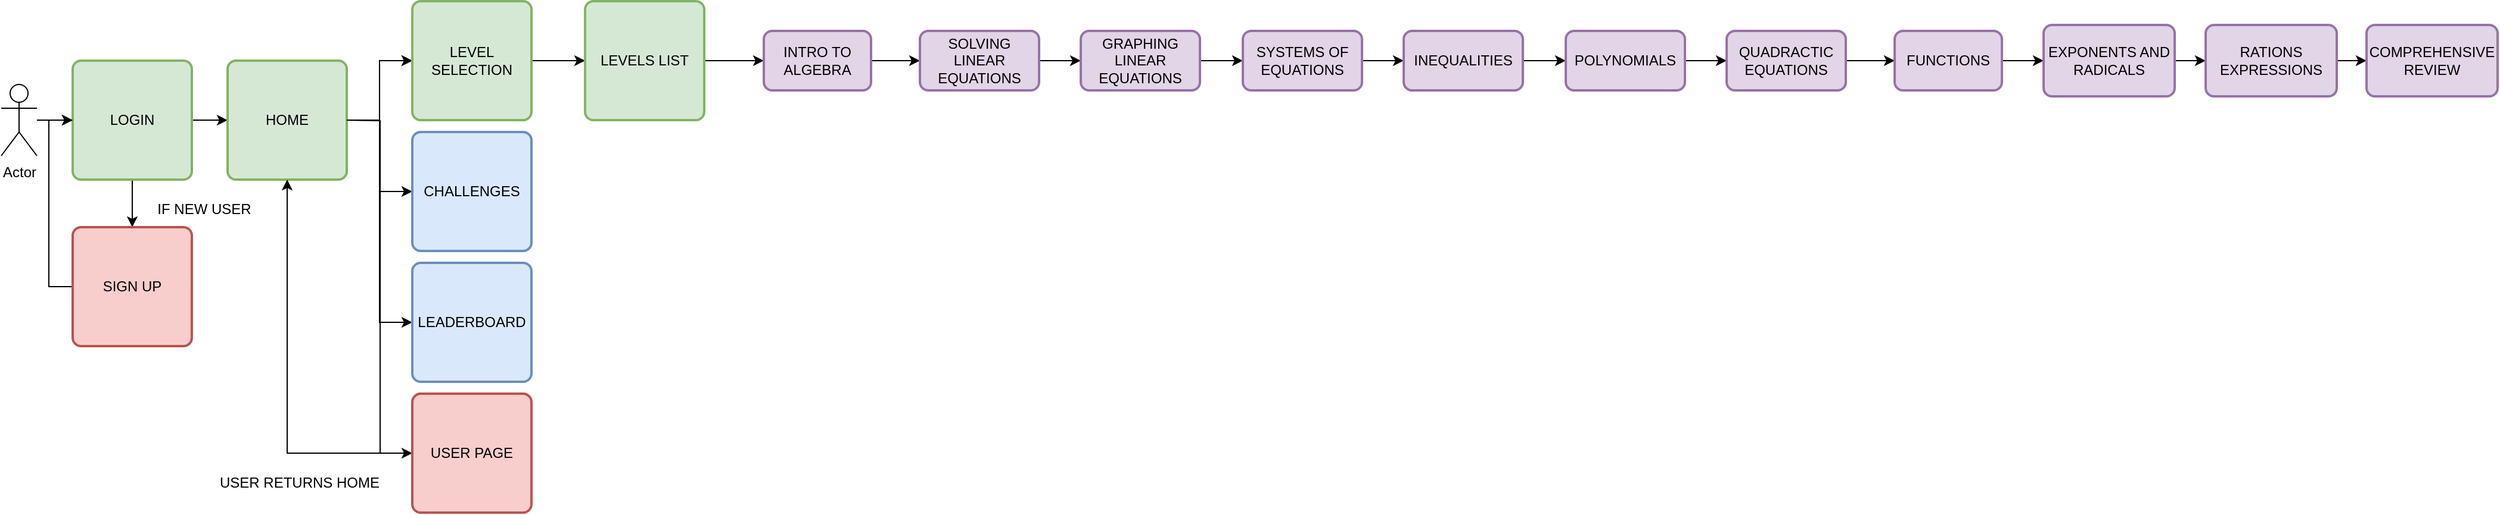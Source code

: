 <mxfile version="25.0.3">
  <diagram name="Page-1" id="i9FeLITrhWndN_9dJNux">
    <mxGraphModel dx="1762" dy="791" grid="1" gridSize="10" guides="1" tooltips="1" connect="1" arrows="1" fold="1" page="1" pageScale="1" pageWidth="850" pageHeight="1100" math="0" shadow="0">
      <root>
        <mxCell id="0" />
        <mxCell id="1" parent="0" />
        <mxCell id="liBEOMwWcHnnp5ZD2fOm-6" value="" style="edgeStyle=orthogonalEdgeStyle;rounded=0;orthogonalLoop=1;jettySize=auto;html=1;" edge="1" parent="1" source="liBEOMwWcHnnp5ZD2fOm-1" target="liBEOMwWcHnnp5ZD2fOm-2">
          <mxGeometry relative="1" as="geometry" />
        </mxCell>
        <mxCell id="liBEOMwWcHnnp5ZD2fOm-10" value="" style="edgeStyle=orthogonalEdgeStyle;rounded=0;orthogonalLoop=1;jettySize=auto;html=1;" edge="1" parent="1" source="liBEOMwWcHnnp5ZD2fOm-1" target="liBEOMwWcHnnp5ZD2fOm-9">
          <mxGeometry relative="1" as="geometry" />
        </mxCell>
        <mxCell id="liBEOMwWcHnnp5ZD2fOm-1" value="LOGIN" style="rounded=1;whiteSpace=wrap;html=1;absoluteArcSize=1;arcSize=14;strokeWidth=2;fillColor=#d5e8d4;strokeColor=#82b366;" vertex="1" parent="1">
          <mxGeometry x="90" y="100" width="100" height="100" as="geometry" />
        </mxCell>
        <mxCell id="liBEOMwWcHnnp5ZD2fOm-8" style="edgeStyle=orthogonalEdgeStyle;rounded=0;orthogonalLoop=1;jettySize=auto;html=1;exitX=0;exitY=0.5;exitDx=0;exitDy=0;entryX=0;entryY=0.5;entryDx=0;entryDy=0;" edge="1" parent="1" source="liBEOMwWcHnnp5ZD2fOm-2" target="liBEOMwWcHnnp5ZD2fOm-1">
          <mxGeometry relative="1" as="geometry" />
        </mxCell>
        <mxCell id="liBEOMwWcHnnp5ZD2fOm-2" value="SIGN UP" style="rounded=1;whiteSpace=wrap;html=1;absoluteArcSize=1;arcSize=14;strokeWidth=2;fillColor=#f8cecc;strokeColor=#b85450;" vertex="1" parent="1">
          <mxGeometry x="90" y="240" width="100" height="100" as="geometry" />
        </mxCell>
        <mxCell id="liBEOMwWcHnnp5ZD2fOm-5" style="edgeStyle=orthogonalEdgeStyle;rounded=0;orthogonalLoop=1;jettySize=auto;html=1;entryX=0;entryY=0.5;entryDx=0;entryDy=0;" edge="1" parent="1" source="liBEOMwWcHnnp5ZD2fOm-3" target="liBEOMwWcHnnp5ZD2fOm-1">
          <mxGeometry relative="1" as="geometry" />
        </mxCell>
        <mxCell id="liBEOMwWcHnnp5ZD2fOm-3" value="Actor" style="shape=umlActor;verticalLabelPosition=bottom;verticalAlign=top;html=1;outlineConnect=0;" vertex="1" parent="1">
          <mxGeometry x="30" y="120" width="30" height="60" as="geometry" />
        </mxCell>
        <mxCell id="liBEOMwWcHnnp5ZD2fOm-7" value="IF NEW USER" style="text;html=1;align=center;verticalAlign=middle;resizable=0;points=[];autosize=1;strokeColor=none;fillColor=none;" vertex="1" parent="1">
          <mxGeometry x="150" y="210" width="100" height="30" as="geometry" />
        </mxCell>
        <mxCell id="liBEOMwWcHnnp5ZD2fOm-33" value="" style="edgeStyle=orthogonalEdgeStyle;rounded=0;orthogonalLoop=1;jettySize=auto;html=1;" edge="1" parent="1" source="liBEOMwWcHnnp5ZD2fOm-9" target="liBEOMwWcHnnp5ZD2fOm-13">
          <mxGeometry relative="1" as="geometry" />
        </mxCell>
        <mxCell id="liBEOMwWcHnnp5ZD2fOm-9" value="HOME" style="rounded=1;whiteSpace=wrap;html=1;absoluteArcSize=1;arcSize=14;strokeWidth=2;fillColor=#d5e8d4;strokeColor=#82b366;" vertex="1" parent="1">
          <mxGeometry x="220" y="100" width="100" height="100" as="geometry" />
        </mxCell>
        <mxCell id="liBEOMwWcHnnp5ZD2fOm-15" style="edgeStyle=orthogonalEdgeStyle;rounded=0;orthogonalLoop=1;jettySize=auto;html=1;entryX=0;entryY=0.5;entryDx=0;entryDy=0;" edge="1" parent="1" source="liBEOMwWcHnnp5ZD2fOm-9" target="liBEOMwWcHnnp5ZD2fOm-13">
          <mxGeometry relative="1" as="geometry" />
        </mxCell>
        <mxCell id="liBEOMwWcHnnp5ZD2fOm-16" style="edgeStyle=orthogonalEdgeStyle;rounded=0;orthogonalLoop=1;jettySize=auto;html=1;entryX=0;entryY=0.5;entryDx=0;entryDy=0;" edge="1" parent="1" source="liBEOMwWcHnnp5ZD2fOm-9" target="liBEOMwWcHnnp5ZD2fOm-12">
          <mxGeometry relative="1" as="geometry" />
        </mxCell>
        <mxCell id="liBEOMwWcHnnp5ZD2fOm-17" style="edgeStyle=orthogonalEdgeStyle;rounded=0;orthogonalLoop=1;jettySize=auto;html=1;entryX=0;entryY=0.5;entryDx=0;entryDy=0;" edge="1" parent="1" source="liBEOMwWcHnnp5ZD2fOm-9" target="liBEOMwWcHnnp5ZD2fOm-11">
          <mxGeometry relative="1" as="geometry" />
        </mxCell>
        <mxCell id="liBEOMwWcHnnp5ZD2fOm-18" style="edgeStyle=orthogonalEdgeStyle;rounded=0;orthogonalLoop=1;jettySize=auto;html=1;entryX=0;entryY=0.5;entryDx=0;entryDy=0;" edge="1" parent="1" target="liBEOMwWcHnnp5ZD2fOm-14">
          <mxGeometry relative="1" as="geometry">
            <mxPoint x="320" y="150" as="sourcePoint" />
          </mxGeometry>
        </mxCell>
        <mxCell id="liBEOMwWcHnnp5ZD2fOm-11" value="LEADERBOARD" style="rounded=1;whiteSpace=wrap;html=1;absoluteArcSize=1;arcSize=14;strokeWidth=2;fillColor=#dae8fc;strokeColor=#6c8ebf;container=0;" vertex="1" parent="1">
          <mxGeometry x="375" y="270" width="100" height="100" as="geometry" />
        </mxCell>
        <mxCell id="liBEOMwWcHnnp5ZD2fOm-12" value="CHALLENGES" style="rounded=1;whiteSpace=wrap;html=1;absoluteArcSize=1;arcSize=14;strokeWidth=2;fillColor=#dae8fc;strokeColor=#6c8ebf;container=0;" vertex="1" parent="1">
          <mxGeometry x="375" y="160" width="100" height="100" as="geometry" />
        </mxCell>
        <mxCell id="liBEOMwWcHnnp5ZD2fOm-24" value="" style="edgeStyle=orthogonalEdgeStyle;rounded=0;orthogonalLoop=1;jettySize=auto;html=1;" edge="1" parent="1" source="liBEOMwWcHnnp5ZD2fOm-13" target="liBEOMwWcHnnp5ZD2fOm-23">
          <mxGeometry relative="1" as="geometry" />
        </mxCell>
        <mxCell id="liBEOMwWcHnnp5ZD2fOm-13" value="LEVEL SELECTION" style="rounded=1;whiteSpace=wrap;html=1;absoluteArcSize=1;arcSize=14;strokeWidth=2;fillColor=#d5e8d4;strokeColor=#82b366;container=0;" vertex="1" parent="1">
          <mxGeometry x="375" y="50" width="100" height="100" as="geometry" />
        </mxCell>
        <mxCell id="liBEOMwWcHnnp5ZD2fOm-35" style="edgeStyle=orthogonalEdgeStyle;rounded=0;orthogonalLoop=1;jettySize=auto;html=1;entryX=0.5;entryY=1;entryDx=0;entryDy=0;" edge="1" parent="1" source="liBEOMwWcHnnp5ZD2fOm-14" target="liBEOMwWcHnnp5ZD2fOm-9">
          <mxGeometry relative="1" as="geometry" />
        </mxCell>
        <mxCell id="liBEOMwWcHnnp5ZD2fOm-14" value="USER PAGE" style="rounded=1;whiteSpace=wrap;html=1;absoluteArcSize=1;arcSize=14;strokeWidth=2;fillColor=#f8cecc;strokeColor=#b85450;container=0;" vertex="1" parent="1">
          <mxGeometry x="375" y="380" width="100" height="100" as="geometry" />
        </mxCell>
        <mxCell id="liBEOMwWcHnnp5ZD2fOm-38" style="edgeStyle=orthogonalEdgeStyle;rounded=0;orthogonalLoop=1;jettySize=auto;html=1;entryX=0;entryY=0.5;entryDx=0;entryDy=0;" edge="1" parent="1" source="liBEOMwWcHnnp5ZD2fOm-23" target="liBEOMwWcHnnp5ZD2fOm-37">
          <mxGeometry relative="1" as="geometry" />
        </mxCell>
        <mxCell id="liBEOMwWcHnnp5ZD2fOm-23" value="LEVELS LIST" style="rounded=1;whiteSpace=wrap;html=1;absoluteArcSize=1;arcSize=14;strokeWidth=2;fillColor=#d5e8d4;strokeColor=#82b366;container=0;" vertex="1" parent="1">
          <mxGeometry x="520" y="50" width="100" height="100" as="geometry" />
        </mxCell>
        <mxCell id="liBEOMwWcHnnp5ZD2fOm-36" value="USER RETURNS HOME" style="text;html=1;align=center;verticalAlign=middle;resizable=0;points=[];autosize=1;strokeColor=none;fillColor=none;" vertex="1" parent="1">
          <mxGeometry x="200" y="440" width="160" height="30" as="geometry" />
        </mxCell>
        <mxCell id="liBEOMwWcHnnp5ZD2fOm-72" value="" style="group" vertex="1" connectable="0" parent="1">
          <mxGeometry x="670" y="70" width="1455" height="60" as="geometry" />
        </mxCell>
        <mxCell id="liBEOMwWcHnnp5ZD2fOm-46" value="" style="edgeStyle=orthogonalEdgeStyle;rounded=0;orthogonalLoop=1;jettySize=auto;html=1;" edge="1" parent="liBEOMwWcHnnp5ZD2fOm-72" source="liBEOMwWcHnnp5ZD2fOm-37" target="liBEOMwWcHnnp5ZD2fOm-45">
          <mxGeometry relative="1" as="geometry" />
        </mxCell>
        <mxCell id="liBEOMwWcHnnp5ZD2fOm-37" value="INTRO TO ALGEBRA" style="rounded=1;whiteSpace=wrap;html=1;absoluteArcSize=1;arcSize=14;strokeWidth=2;fillColor=#e1d5e7;strokeColor=#9673a6;container=0;" vertex="1" parent="liBEOMwWcHnnp5ZD2fOm-72">
          <mxGeometry y="5" width="90" height="50" as="geometry" />
        </mxCell>
        <mxCell id="liBEOMwWcHnnp5ZD2fOm-48" value="" style="edgeStyle=orthogonalEdgeStyle;rounded=0;orthogonalLoop=1;jettySize=auto;html=1;" edge="1" parent="liBEOMwWcHnnp5ZD2fOm-72" source="liBEOMwWcHnnp5ZD2fOm-45" target="liBEOMwWcHnnp5ZD2fOm-47">
          <mxGeometry relative="1" as="geometry" />
        </mxCell>
        <mxCell id="liBEOMwWcHnnp5ZD2fOm-45" value="SOLVING LINEAR EQUATIONS" style="rounded=1;whiteSpace=wrap;html=1;absoluteArcSize=1;arcSize=14;strokeWidth=2;fillColor=#e1d5e7;strokeColor=#9673a6;container=0;" vertex="1" parent="liBEOMwWcHnnp5ZD2fOm-72">
          <mxGeometry x="131" y="5" width="100" height="50" as="geometry" />
        </mxCell>
        <mxCell id="liBEOMwWcHnnp5ZD2fOm-50" value="" style="edgeStyle=orthogonalEdgeStyle;rounded=0;orthogonalLoop=1;jettySize=auto;html=1;" edge="1" parent="liBEOMwWcHnnp5ZD2fOm-72" source="liBEOMwWcHnnp5ZD2fOm-47" target="liBEOMwWcHnnp5ZD2fOm-49">
          <mxGeometry relative="1" as="geometry" />
        </mxCell>
        <mxCell id="liBEOMwWcHnnp5ZD2fOm-47" value="GRAPHING LINEAR EQUATIONS" style="rounded=1;whiteSpace=wrap;html=1;absoluteArcSize=1;arcSize=14;strokeWidth=2;fillColor=#e1d5e7;strokeColor=#9673a6;container=0;" vertex="1" parent="liBEOMwWcHnnp5ZD2fOm-72">
          <mxGeometry x="266" y="5" width="100" height="50" as="geometry" />
        </mxCell>
        <mxCell id="liBEOMwWcHnnp5ZD2fOm-52" value="" style="edgeStyle=orthogonalEdgeStyle;rounded=0;orthogonalLoop=1;jettySize=auto;html=1;" edge="1" parent="liBEOMwWcHnnp5ZD2fOm-72" source="liBEOMwWcHnnp5ZD2fOm-49" target="liBEOMwWcHnnp5ZD2fOm-51">
          <mxGeometry relative="1" as="geometry" />
        </mxCell>
        <mxCell id="liBEOMwWcHnnp5ZD2fOm-49" value="SYSTEMS OF EQUATIONS" style="rounded=1;whiteSpace=wrap;html=1;absoluteArcSize=1;arcSize=14;strokeWidth=2;fillColor=#e1d5e7;strokeColor=#9673a6;container=0;" vertex="1" parent="liBEOMwWcHnnp5ZD2fOm-72">
          <mxGeometry x="402" y="5" width="100" height="50" as="geometry" />
        </mxCell>
        <mxCell id="liBEOMwWcHnnp5ZD2fOm-54" value="" style="edgeStyle=orthogonalEdgeStyle;rounded=0;orthogonalLoop=1;jettySize=auto;html=1;" edge="1" parent="liBEOMwWcHnnp5ZD2fOm-72" source="liBEOMwWcHnnp5ZD2fOm-51" target="liBEOMwWcHnnp5ZD2fOm-53">
          <mxGeometry relative="1" as="geometry" />
        </mxCell>
        <mxCell id="liBEOMwWcHnnp5ZD2fOm-51" value="INEQUALITIES" style="rounded=1;whiteSpace=wrap;html=1;absoluteArcSize=1;arcSize=14;strokeWidth=2;fillColor=#e1d5e7;strokeColor=#9673a6;container=0;" vertex="1" parent="liBEOMwWcHnnp5ZD2fOm-72">
          <mxGeometry x="537" y="5" width="100" height="50" as="geometry" />
        </mxCell>
        <mxCell id="liBEOMwWcHnnp5ZD2fOm-57" value="" style="edgeStyle=orthogonalEdgeStyle;rounded=0;orthogonalLoop=1;jettySize=auto;html=1;" edge="1" parent="liBEOMwWcHnnp5ZD2fOm-72" source="liBEOMwWcHnnp5ZD2fOm-53" target="liBEOMwWcHnnp5ZD2fOm-56">
          <mxGeometry relative="1" as="geometry" />
        </mxCell>
        <mxCell id="liBEOMwWcHnnp5ZD2fOm-53" value="POLYNOMIALS" style="rounded=1;whiteSpace=wrap;html=1;absoluteArcSize=1;arcSize=14;strokeWidth=2;fillColor=#e1d5e7;strokeColor=#9673a6;container=0;" vertex="1" parent="liBEOMwWcHnnp5ZD2fOm-72">
          <mxGeometry x="673" y="5" width="100" height="50" as="geometry" />
        </mxCell>
        <mxCell id="liBEOMwWcHnnp5ZD2fOm-59" value="" style="edgeStyle=orthogonalEdgeStyle;rounded=0;orthogonalLoop=1;jettySize=auto;html=1;" edge="1" parent="liBEOMwWcHnnp5ZD2fOm-72" source="liBEOMwWcHnnp5ZD2fOm-56" target="liBEOMwWcHnnp5ZD2fOm-58">
          <mxGeometry relative="1" as="geometry" />
        </mxCell>
        <mxCell id="liBEOMwWcHnnp5ZD2fOm-56" value="QUADRACTIC EQUATIONS" style="rounded=1;whiteSpace=wrap;html=1;absoluteArcSize=1;arcSize=14;strokeWidth=2;fillColor=#e1d5e7;strokeColor=#9673a6;container=0;" vertex="1" parent="liBEOMwWcHnnp5ZD2fOm-72">
          <mxGeometry x="808" y="5" width="100" height="50" as="geometry" />
        </mxCell>
        <mxCell id="liBEOMwWcHnnp5ZD2fOm-62" value="" style="edgeStyle=orthogonalEdgeStyle;rounded=0;orthogonalLoop=1;jettySize=auto;html=1;" edge="1" parent="liBEOMwWcHnnp5ZD2fOm-72" source="liBEOMwWcHnnp5ZD2fOm-58" target="liBEOMwWcHnnp5ZD2fOm-61">
          <mxGeometry relative="1" as="geometry" />
        </mxCell>
        <mxCell id="liBEOMwWcHnnp5ZD2fOm-58" value="FUNCTIONS" style="rounded=1;whiteSpace=wrap;html=1;absoluteArcSize=1;arcSize=14;strokeWidth=2;fillColor=#e1d5e7;strokeColor=#9673a6;container=0;" vertex="1" parent="liBEOMwWcHnnp5ZD2fOm-72">
          <mxGeometry x="949" y="5" width="90" height="50" as="geometry" />
        </mxCell>
        <mxCell id="liBEOMwWcHnnp5ZD2fOm-65" value="" style="edgeStyle=orthogonalEdgeStyle;rounded=0;orthogonalLoop=1;jettySize=auto;html=1;" edge="1" parent="liBEOMwWcHnnp5ZD2fOm-72" source="liBEOMwWcHnnp5ZD2fOm-61" target="liBEOMwWcHnnp5ZD2fOm-63">
          <mxGeometry relative="1" as="geometry" />
        </mxCell>
        <mxCell id="liBEOMwWcHnnp5ZD2fOm-61" value="EXPONENTS AND RADICALS" style="rounded=1;whiteSpace=wrap;html=1;absoluteArcSize=1;arcSize=14;strokeWidth=2;fillColor=#e1d5e7;strokeColor=#9673a6;container=0;" vertex="1" parent="liBEOMwWcHnnp5ZD2fOm-72">
          <mxGeometry x="1074" width="110" height="60" as="geometry" />
        </mxCell>
        <mxCell id="liBEOMwWcHnnp5ZD2fOm-71" value="" style="edgeStyle=orthogonalEdgeStyle;rounded=0;orthogonalLoop=1;jettySize=auto;html=1;" edge="1" parent="liBEOMwWcHnnp5ZD2fOm-72" source="liBEOMwWcHnnp5ZD2fOm-63" target="liBEOMwWcHnnp5ZD2fOm-70">
          <mxGeometry relative="1" as="geometry" />
        </mxCell>
        <mxCell id="liBEOMwWcHnnp5ZD2fOm-63" value="RATIONS EXPRESSIONS" style="rounded=1;whiteSpace=wrap;html=1;absoluteArcSize=1;arcSize=14;strokeWidth=2;fillColor=#e1d5e7;strokeColor=#9673a6;container=0;" vertex="1" parent="liBEOMwWcHnnp5ZD2fOm-72">
          <mxGeometry x="1210" width="110" height="60" as="geometry" />
        </mxCell>
        <mxCell id="liBEOMwWcHnnp5ZD2fOm-70" value="COMPREHENSIVE REVIEW" style="rounded=1;whiteSpace=wrap;html=1;absoluteArcSize=1;arcSize=14;strokeWidth=2;fillColor=#e1d5e7;strokeColor=#9673a6;container=0;" vertex="1" parent="liBEOMwWcHnnp5ZD2fOm-72">
          <mxGeometry x="1345" width="110" height="60" as="geometry" />
        </mxCell>
      </root>
    </mxGraphModel>
  </diagram>
</mxfile>
